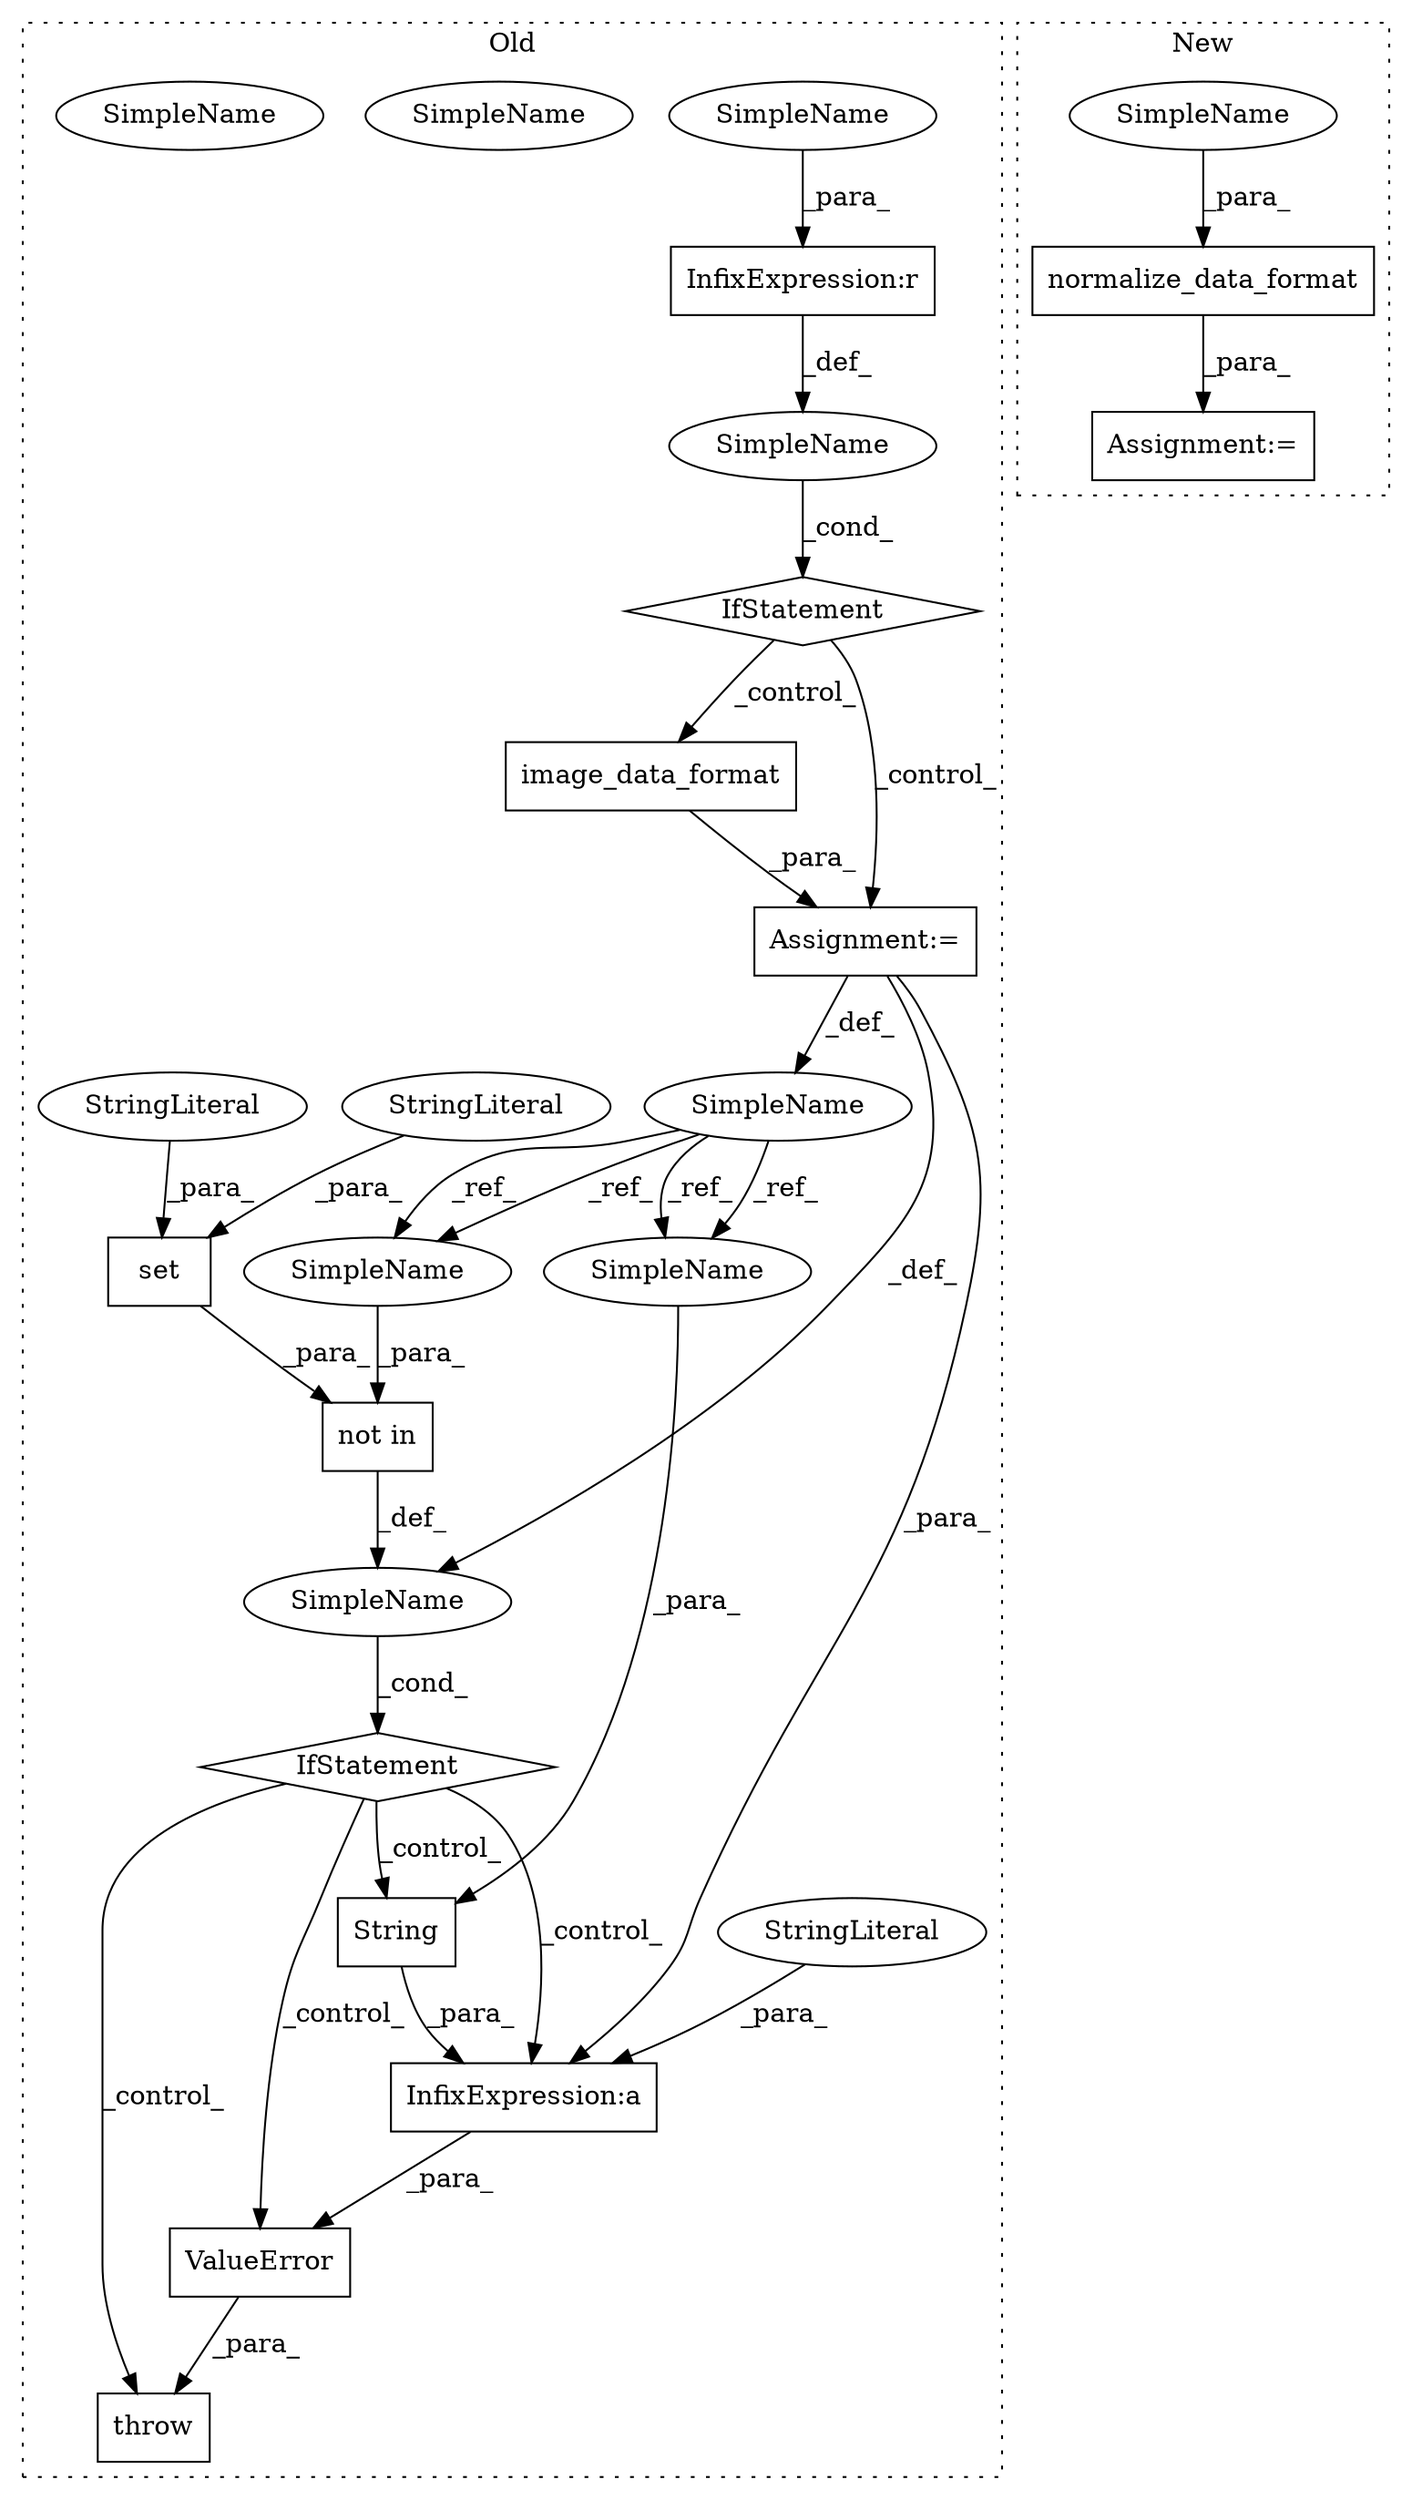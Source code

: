 digraph G {
subgraph cluster0 {
1 [label="set" a="32" s="60997,61033" l="4,1" shape="box"];
3 [label="not in" a="108" s="60978" l="56" shape="box"];
4 [label="IfStatement" a="25" s="60970,61034" l="8,2" shape="diamond"];
5 [label="image_data_format" a="32" s="60939" l="19" shape="box"];
6 [label="IfStatement" a="25" s="60894,60917" l="4,2" shape="diamond"];
7 [label="SimpleName" a="42" s="" l="" shape="ellipse"];
8 [label="StringLiteral" a="45" s="61001" l="16" shape="ellipse"];
9 [label="StringLiteral" a="45" s="61018" l="15" shape="ellipse"];
10 [label="InfixExpression:r" a="27" s="60909" l="4" shape="box"];
11 [label="Assignment:=" a="7" s="60938" l="1" shape="box"];
13 [label="SimpleName" a="42" s="" l="" shape="ellipse"];
14 [label="throw" a="53" s="61044" l="6" shape="box"];
15 [label="ValueError" a="32" s="61050,61106" l="11,1" shape="box"];
16 [label="SimpleName" a="42" s="60927" l="11" shape="ellipse"];
17 [label="String" a="32" s="61087,61105" l="7,1" shape="box"];
18 [label="InfixExpression:a" a="27" s="61084" l="3" shape="box"];
19 [label="StringLiteral" a="45" s="61061" l="23" shape="ellipse"];
20 [label="SimpleName" a="42" s="60898" l="11" shape="ellipse"];
21 [label="SimpleName" a="42" s="61094" l="11" shape="ellipse"];
22 [label="SimpleName" a="42" s="60978" l="11" shape="ellipse"];
24 [label="SimpleName" a="42" s="61094" l="11" shape="ellipse"];
25 [label="SimpleName" a="42" s="60978" l="11" shape="ellipse"];
label = "Old";
style="dotted";
}
subgraph cluster1 {
2 [label="normalize_data_format" a="32" s="60564,60597" l="22,1" shape="box"];
12 [label="Assignment:=" a="7" s="60563" l="1" shape="box"];
23 [label="SimpleName" a="42" s="60586" l="11" shape="ellipse"];
label = "New";
style="dotted";
}
1 -> 3 [label="_para_"];
2 -> 12 [label="_para_"];
3 -> 13 [label="_def_"];
4 -> 15 [label="_control_"];
4 -> 17 [label="_control_"];
4 -> 18 [label="_control_"];
4 -> 14 [label="_control_"];
5 -> 11 [label="_para_"];
6 -> 11 [label="_control_"];
6 -> 5 [label="_control_"];
7 -> 6 [label="_cond_"];
8 -> 1 [label="_para_"];
9 -> 1 [label="_para_"];
10 -> 7 [label="_def_"];
11 -> 16 [label="_def_"];
11 -> 13 [label="_def_"];
11 -> 18 [label="_para_"];
13 -> 4 [label="_cond_"];
15 -> 14 [label="_para_"];
16 -> 24 [label="_ref_"];
16 -> 25 [label="_ref_"];
16 -> 24 [label="_ref_"];
16 -> 25 [label="_ref_"];
17 -> 18 [label="_para_"];
18 -> 15 [label="_para_"];
19 -> 18 [label="_para_"];
20 -> 10 [label="_para_"];
23 -> 2 [label="_para_"];
24 -> 17 [label="_para_"];
25 -> 3 [label="_para_"];
}